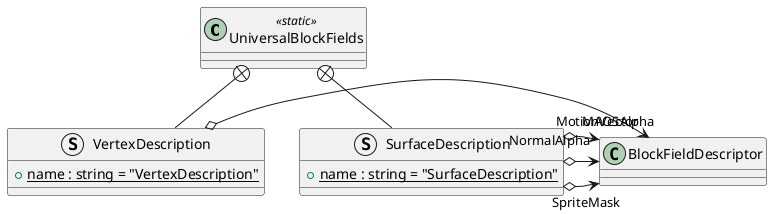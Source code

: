 @startuml
class UniversalBlockFields <<static>> {
}
struct VertexDescription {
    + {static} name : string = "VertexDescription"
}
struct SurfaceDescription {
    + {static} name : string = "SurfaceDescription"
}
UniversalBlockFields +-- VertexDescription
VertexDescription o-> "MotionVector" BlockFieldDescriptor
UniversalBlockFields +-- SurfaceDescription
SurfaceDescription o-> "SpriteMask" BlockFieldDescriptor
SurfaceDescription o-> "NormalAlpha" BlockFieldDescriptor
SurfaceDescription o-> "MAOSAlpha" BlockFieldDescriptor
@enduml
